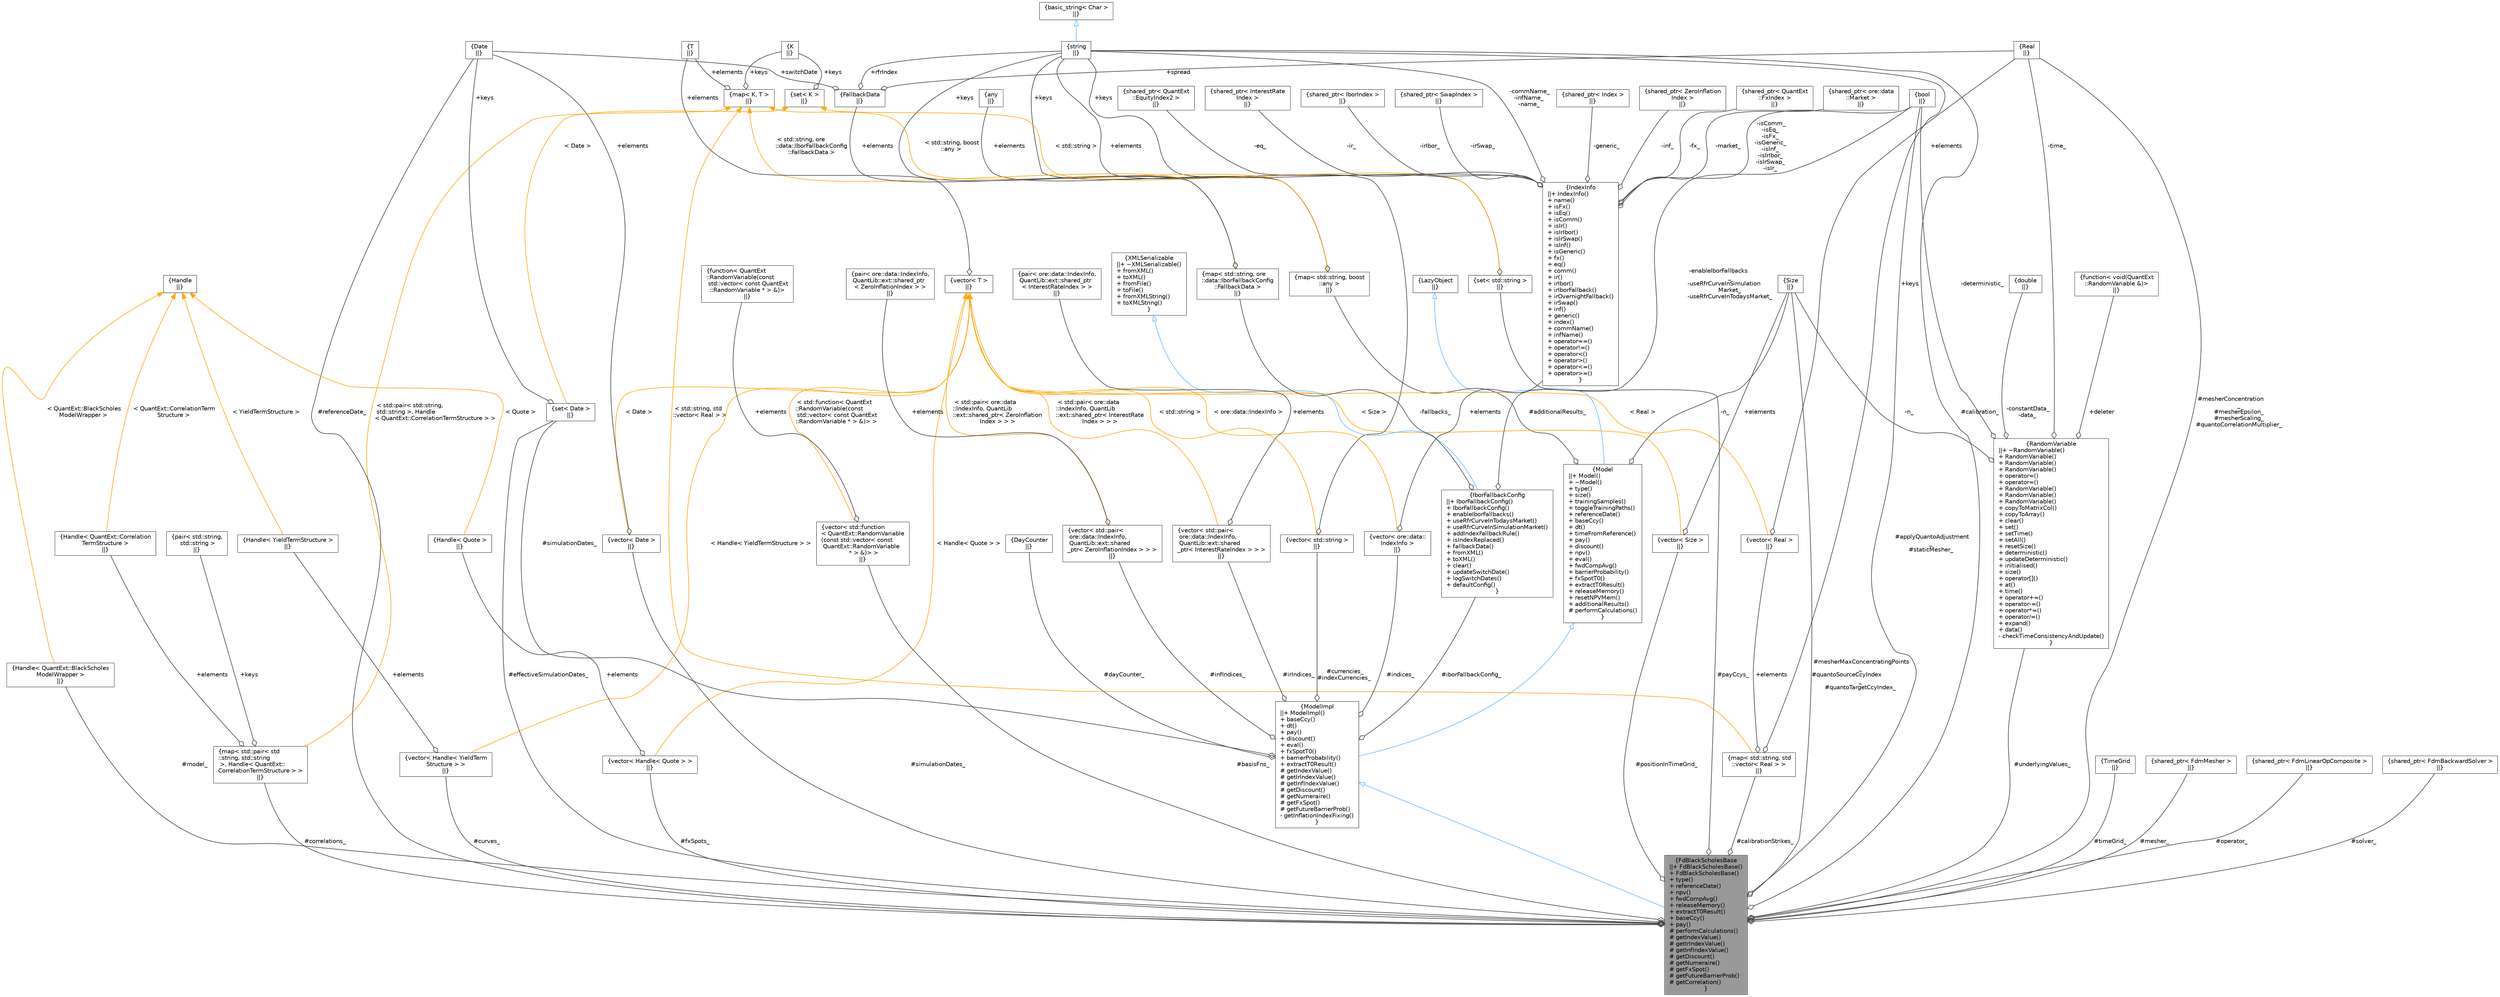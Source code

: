 digraph "FdBlackScholesBase"
{
 // INTERACTIVE_SVG=YES
 // LATEX_PDF_SIZE
  bgcolor="transparent";
  edge [fontname=Helvetica,fontsize=10,labelfontname=Helvetica,labelfontsize=10];
  node [fontname=Helvetica,fontsize=10,shape=box,height=0.2,width=0.4];
  Node1 [label="{FdBlackScholesBase\n||+ FdBlackScholesBase()\l+ FdBlackScholesBase()\l+ type()\l+ referenceDate()\l+ npv()\l+ fwdCompAvg()\l+ releaseMemory()\l+ extractT0Result()\l+ baseCcy()\l+ pay()\l# performCalculations()\l# getIndexValue()\l# getIrIndexValue()\l# getInfIndexValue()\l# getDiscount()\l# getNumeraire()\l# getFxSpot()\l# getFutureBarrierProb()\l# getCorrelation()\l}",height=0.2,width=0.4,color="gray40", fillcolor="grey60", style="filled", fontcolor="black",tooltip=" "];
  Node2 -> Node1 [dir="back",color="steelblue1",style="solid",arrowtail="onormal"];
  Node2 [label="{ModelImpl\n||+ ModelImpl()\l+ baseCcy()\l+ dt()\l+ pay()\l+ discount()\l+ eval()\l+ fxSpotT0()\l+ barrierProbability()\l+ extractT0Result()\l# getIndexValue()\l# getIrIndexValue()\l# getInfIndexValue()\l# getDiscount()\l# getNumeraire()\l# getFxSpot()\l# getFutureBarrierProb()\l- getInflationIndexFixing()\l}",height=0.2,width=0.4,color="gray40", fillcolor="white", style="filled",URL="$classore_1_1data_1_1_model_impl.html",tooltip=" "];
  Node3 -> Node2 [dir="back",color="steelblue1",style="solid",arrowtail="onormal"];
  Node3 [label="{Model\n||+ Model()\l+ ~Model()\l+ type()\l+ size()\l+ trainingSamples()\l+ toggleTrainingPaths()\l+ referenceDate()\l+ baseCcy()\l+ dt()\l+ timeFromReference()\l+ pay()\l+ discount()\l+ npv()\l+ eval()\l+ fwdCompAvg()\l+ barrierProbability()\l+ fxSpotT0()\l+ extractT0Result()\l+ releaseMemory()\l+ resetNPVMem()\l+ additionalResults()\l# performCalculations()\l}",height=0.2,width=0.4,color="gray40", fillcolor="white", style="filled",URL="$classore_1_1data_1_1_model.html",tooltip=" "];
  Node4 -> Node3 [dir="back",color="steelblue1",style="solid",arrowtail="onormal"];
  Node4 [label="{LazyObject\n||}",height=0.2,width=0.4,color="gray40", fillcolor="white", style="filled",URL="$class_lazy_object.html",tooltip=" "];
  Node5 -> Node3 [color="grey25",style="solid",label=" #additionalResults_" ,arrowhead="odiamond"];
  Node5 [label="{map\< std::string, boost\l::any \>\n||}",height=0.2,width=0.4,color="gray40", fillcolor="white", style="filled",tooltip=" "];
  Node6 -> Node5 [color="grey25",style="solid",label=" +keys" ,arrowhead="odiamond"];
  Node6 [label="{string\n||}",height=0.2,width=0.4,color="gray40", fillcolor="white", style="filled",tooltip=" "];
  Node7 -> Node6 [dir="back",color="steelblue1",style="solid",arrowtail="onormal"];
  Node7 [label="{basic_string\< Char \>\n||}",height=0.2,width=0.4,color="gray40", fillcolor="white", style="filled",tooltip=" "];
  Node8 -> Node5 [color="grey25",style="solid",label=" +elements" ,arrowhead="odiamond"];
  Node8 [label="{any\n||}",height=0.2,width=0.4,color="gray40", fillcolor="white", style="filled",tooltip=" "];
  Node9 -> Node5 [dir="back",color="orange",style="solid",label=" \< std::string, boost\l::any \>" ];
  Node9 [label="{map\< K, T \>\n||}",height=0.2,width=0.4,color="gray40", fillcolor="white", style="filled",tooltip=" "];
  Node10 -> Node9 [color="grey25",style="solid",label=" +keys" ,arrowhead="odiamond"];
  Node10 [label="{K\n||}",height=0.2,width=0.4,color="gray40", fillcolor="white", style="filled",tooltip=" "];
  Node11 -> Node9 [color="grey25",style="solid",label=" +elements" ,arrowhead="odiamond"];
  Node11 [label="{T\n||}",height=0.2,width=0.4,color="gray40", fillcolor="white", style="filled",tooltip=" "];
  Node12 -> Node3 [color="grey25",style="solid",label=" -n_" ,arrowhead="odiamond"];
  Node12 [label="{Size\n||}",height=0.2,width=0.4,color="gray40", fillcolor="white", style="filled",tooltip=" "];
  Node13 -> Node2 [color="grey25",style="solid",label=" #dayCounter_" ,arrowhead="odiamond"];
  Node13 [label="{DayCounter\n||}",height=0.2,width=0.4,color="gray40", fillcolor="white", style="filled",tooltip=" "];
  Node14 -> Node2 [color="grey25",style="solid",label=" #currencies_\n#indexCurrencies_" ,arrowhead="odiamond"];
  Node14 [label="{vector\< std::string \>\n||}",height=0.2,width=0.4,color="gray40", fillcolor="white", style="filled",tooltip=" "];
  Node6 -> Node14 [color="grey25",style="solid",label=" +elements" ,arrowhead="odiamond"];
  Node15 -> Node14 [dir="back",color="orange",style="solid",label=" \< std::string \>" ];
  Node15 [label="{vector\< T \>\n||}",height=0.2,width=0.4,color="gray40", fillcolor="white", style="filled",tooltip=" "];
  Node11 -> Node15 [color="grey25",style="solid",label=" +elements" ,arrowhead="odiamond"];
  Node16 -> Node2 [color="grey25",style="solid",label=" #simulationDates_" ,arrowhead="odiamond"];
  Node16 [label="{set\< Date \>\n||}",height=0.2,width=0.4,color="gray40", fillcolor="white", style="filled",tooltip=" "];
  Node17 -> Node16 [color="grey25",style="solid",label=" +keys" ,arrowhead="odiamond"];
  Node17 [label="{Date\n||}",height=0.2,width=0.4,color="gray40", fillcolor="white", style="filled",tooltip=" "];
  Node18 -> Node16 [dir="back",color="orange",style="solid",label=" \< Date \>" ];
  Node18 [label="{set\< K \>\n||}",height=0.2,width=0.4,color="gray40", fillcolor="white", style="filled",tooltip=" "];
  Node10 -> Node18 [color="grey25",style="solid",label=" +keys" ,arrowhead="odiamond"];
  Node19 -> Node2 [color="grey25",style="solid",label=" #iborFallbackConfig_" ,arrowhead="odiamond"];
  Node19 [label="{IborFallbackConfig\n||+ IborFallbackConfig()\l+ IborFallbackConfig()\l+ enableIborFallbacks()\l+ useRfrCurveInTodaysMarket()\l+ useRfrCurveInSimulationMarket()\l+ addIndexFallbackRule()\l+ isIndexReplaced()\l+ fallbackData()\l+ fromXML()\l+ toXML()\l+ clear()\l+ updateSwitchDate()\l+ logSwitchDates()\l+ defaultConfig()\l}",height=0.2,width=0.4,color="gray40", fillcolor="white", style="filled",URL="$classore_1_1data_1_1_ibor_fallback_config.html",tooltip=" "];
  Node20 -> Node19 [dir="back",color="steelblue1",style="solid",arrowtail="onormal"];
  Node20 [label="{XMLSerializable\n||+ ~XMLSerializable()\l+ fromXML()\l+ toXML()\l+ fromFile()\l+ toFile()\l+ fromXMLString()\l+ toXMLString()\l}",height=0.2,width=0.4,color="gray40", fillcolor="white", style="filled",URL="$classore_1_1data_1_1_x_m_l_serializable.html",tooltip="Base class for all serializable classes."];
  Node21 -> Node19 [color="grey25",style="solid",label=" -enableIborFallbacks\l_\n-useRfrCurveInSimulation\lMarket_\n-useRfrCurveInTodaysMarket_" ,arrowhead="odiamond"];
  Node21 [label="{bool\n||}",height=0.2,width=0.4,color="gray40", fillcolor="white", style="filled",URL="$classbool.html",tooltip=" "];
  Node22 -> Node19 [color="grey25",style="solid",label=" -fallbacks_" ,arrowhead="odiamond"];
  Node22 [label="{map\< std::string, ore\l::data::IborFallbackConfig\l::FallbackData \>\n||}",height=0.2,width=0.4,color="gray40", fillcolor="white", style="filled",tooltip=" "];
  Node6 -> Node22 [color="grey25",style="solid",label=" +keys" ,arrowhead="odiamond"];
  Node23 -> Node22 [color="grey25",style="solid",label=" +elements" ,arrowhead="odiamond"];
  Node23 [label="{FallbackData\n||}",height=0.2,width=0.4,color="gray40", fillcolor="white", style="filled",URL="$structore_1_1data_1_1_ibor_fallback_config_1_1_fallback_data.html",tooltip=" "];
  Node6 -> Node23 [color="grey25",style="solid",label=" +rfrIndex" ,arrowhead="odiamond"];
  Node24 -> Node23 [color="grey25",style="solid",label=" +spread" ,arrowhead="odiamond"];
  Node24 [label="{Real\n||}",height=0.2,width=0.4,color="gray40", fillcolor="white", style="filled",tooltip=" "];
  Node17 -> Node23 [color="grey25",style="solid",label=" +switchDate" ,arrowhead="odiamond"];
  Node9 -> Node22 [dir="back",color="orange",style="solid",label=" \< std::string, ore\l::data::IborFallbackConfig\l::FallbackData \>" ];
  Node25 -> Node2 [color="grey25",style="solid",label=" #irIndices_" ,arrowhead="odiamond"];
  Node25 [label="{vector\< std::pair\<\l ore::data::IndexInfo,\l QuantLib::ext::shared\l_ptr\< InterestRateIndex \> \> \>\n||}",height=0.2,width=0.4,color="gray40", fillcolor="white", style="filled",tooltip=" "];
  Node26 -> Node25 [color="grey25",style="solid",label=" +elements" ,arrowhead="odiamond"];
  Node26 [label="{pair\< ore::data::IndexInfo,\l QuantLib::ext::shared_ptr\l\< InterestRateIndex \> \>\n||}",height=0.2,width=0.4,color="gray40", fillcolor="white", style="filled",tooltip=" "];
  Node15 -> Node25 [dir="back",color="orange",style="solid",label=" \< std::pair\< ore::data\l::IndexInfo, QuantLib\l::ext::shared_ptr\< InterestRate\lIndex \> \> \>" ];
  Node27 -> Node2 [color="grey25",style="solid",label=" #infIndices_" ,arrowhead="odiamond"];
  Node27 [label="{vector\< std::pair\<\l ore::data::IndexInfo,\l QuantLib::ext::shared\l_ptr\< ZeroInflationIndex \> \> \>\n||}",height=0.2,width=0.4,color="gray40", fillcolor="white", style="filled",tooltip=" "];
  Node28 -> Node27 [color="grey25",style="solid",label=" +elements" ,arrowhead="odiamond"];
  Node28 [label="{pair\< ore::data::IndexInfo,\l QuantLib::ext::shared_ptr\l\< ZeroInflationIndex \> \>\n||}",height=0.2,width=0.4,color="gray40", fillcolor="white", style="filled",tooltip=" "];
  Node15 -> Node27 [dir="back",color="orange",style="solid",label=" \< std::pair\< ore::data\l::IndexInfo, QuantLib\l::ext::shared_ptr\< ZeroInflation\lIndex \> \> \>" ];
  Node29 -> Node2 [color="grey25",style="solid",label=" #indices_" ,arrowhead="odiamond"];
  Node29 [label="{vector\< ore::data::\lIndexInfo \>\n||}",height=0.2,width=0.4,color="gray40", fillcolor="white", style="filled",tooltip=" "];
  Node30 -> Node29 [color="grey25",style="solid",label=" +elements" ,arrowhead="odiamond"];
  Node30 [label="{IndexInfo\n||+ IndexInfo()\l+ name()\l+ isFx()\l+ isEq()\l+ isComm()\l+ isIr()\l+ isIrIbor()\l+ isIrSwap()\l+ isInf()\l+ isGeneric()\l+ fx()\l+ eq()\l+ comm()\l+ ir()\l+ irIbor()\l+ irIborFallback()\l+ irOvernightFallback()\l+ irSwap()\l+ inf()\l+ generic()\l+ index()\l+ commName()\l+ infName()\l+ operator==()\l+ operator!=()\l+ operator\<()\l+ operator\>()\l+ operator\<=()\l+ operator\>=()\l}",height=0.2,width=0.4,color="gray40", fillcolor="white", style="filled",URL="$classore_1_1data_1_1_index_info.html",tooltip=" "];
  Node6 -> Node30 [color="grey25",style="solid",label=" -commName_\n-infName_\n-name_" ,arrowhead="odiamond"];
  Node31 -> Node30 [color="grey25",style="solid",label=" -market_" ,arrowhead="odiamond"];
  Node31 [label="{shared_ptr\< ore::data\l::Market \>\n||}",height=0.2,width=0.4,color="gray40", fillcolor="white", style="filled",tooltip=" "];
  Node21 -> Node30 [color="grey25",style="solid",label=" -isComm_\n-isEq_\n-isFx_\n-isGeneric_\n-isInf_\n-isIrIbor_\n-isIrSwap_\n-isIr_" ,arrowhead="odiamond"];
  Node32 -> Node30 [color="grey25",style="solid",label=" -fx_" ,arrowhead="odiamond"];
  Node32 [label="{shared_ptr\< QuantExt\l::FxIndex \>\n||}",height=0.2,width=0.4,color="gray40", fillcolor="white", style="filled",tooltip=" "];
  Node33 -> Node30 [color="grey25",style="solid",label=" -eq_" ,arrowhead="odiamond"];
  Node33 [label="{shared_ptr\< QuantExt\l::EquityIndex2 \>\n||}",height=0.2,width=0.4,color="gray40", fillcolor="white", style="filled",tooltip=" "];
  Node34 -> Node30 [color="grey25",style="solid",label=" -ir_" ,arrowhead="odiamond"];
  Node34 [label="{shared_ptr\< InterestRate\lIndex \>\n||}",height=0.2,width=0.4,color="gray40", fillcolor="white", style="filled",tooltip=" "];
  Node35 -> Node30 [color="grey25",style="solid",label=" -irIbor_" ,arrowhead="odiamond"];
  Node35 [label="{shared_ptr\< IborIndex \>\n||}",height=0.2,width=0.4,color="gray40", fillcolor="white", style="filled",tooltip=" "];
  Node36 -> Node30 [color="grey25",style="solid",label=" -irSwap_" ,arrowhead="odiamond"];
  Node36 [label="{shared_ptr\< SwapIndex \>\n||}",height=0.2,width=0.4,color="gray40", fillcolor="white", style="filled",tooltip=" "];
  Node37 -> Node30 [color="grey25",style="solid",label=" -inf_" ,arrowhead="odiamond"];
  Node37 [label="{shared_ptr\< ZeroInflation\lIndex \>\n||}",height=0.2,width=0.4,color="gray40", fillcolor="white", style="filled",tooltip=" "];
  Node38 -> Node30 [color="grey25",style="solid",label=" -generic_" ,arrowhead="odiamond"];
  Node38 [label="{shared_ptr\< Index \>\n||}",height=0.2,width=0.4,color="gray40", fillcolor="white", style="filled",tooltip=" "];
  Node15 -> Node29 [dir="back",color="orange",style="solid",label=" \< ore::data::IndexInfo \>" ];
  Node39 -> Node1 [color="grey25",style="solid",label=" #curves_" ,arrowhead="odiamond"];
  Node39 [label="{vector\< Handle\< YieldTerm\lStructure \> \>\n||}",height=0.2,width=0.4,color="gray40", fillcolor="white", style="filled",tooltip=" "];
  Node40 -> Node39 [color="grey25",style="solid",label=" +elements" ,arrowhead="odiamond"];
  Node40 [label="{Handle\< YieldTermStructure \>\n||}",height=0.2,width=0.4,color="gray40", fillcolor="white", style="filled",tooltip=" "];
  Node41 -> Node40 [dir="back",color="orange",style="solid",label=" \< YieldTermStructure \>" ];
  Node41 [label="{Handle\n||}",height=0.2,width=0.4,color="gray40", fillcolor="white", style="filled",tooltip=" "];
  Node15 -> Node39 [dir="back",color="orange",style="solid",label=" \< Handle\< YieldTermStructure \> \>" ];
  Node42 -> Node1 [color="grey25",style="solid",label=" #fxSpots_" ,arrowhead="odiamond"];
  Node42 [label="{vector\< Handle\< Quote \> \>\n||}",height=0.2,width=0.4,color="gray40", fillcolor="white", style="filled",tooltip=" "];
  Node43 -> Node42 [color="grey25",style="solid",label=" +elements" ,arrowhead="odiamond"];
  Node43 [label="{Handle\< Quote \>\n||}",height=0.2,width=0.4,color="gray40", fillcolor="white", style="filled",tooltip=" "];
  Node41 -> Node43 [dir="back",color="orange",style="solid",label=" \< Quote \>" ];
  Node15 -> Node42 [dir="back",color="orange",style="solid",label=" \< Handle\< Quote \> \>" ];
  Node44 -> Node1 [color="grey25",style="solid",label=" #payCcys_" ,arrowhead="odiamond"];
  Node44 [label="{set\< std::string \>\n||}",height=0.2,width=0.4,color="gray40", fillcolor="white", style="filled",tooltip=" "];
  Node6 -> Node44 [color="grey25",style="solid",label=" +keys" ,arrowhead="odiamond"];
  Node18 -> Node44 [dir="back",color="orange",style="solid",label=" \< std::string \>" ];
  Node45 -> Node1 [color="grey25",style="solid",label=" #model_" ,arrowhead="odiamond"];
  Node45 [label="{Handle\< QuantExt::BlackScholes\lModelWrapper \>\n||}",height=0.2,width=0.4,color="gray40", fillcolor="white", style="filled",tooltip=" "];
  Node41 -> Node45 [dir="back",color="orange",style="solid",label=" \< QuantExt::BlackScholes\lModelWrapper \>" ];
  Node46 -> Node1 [color="grey25",style="solid",label=" #correlations_" ,arrowhead="odiamond"];
  Node46 [label="{map\< std::pair\< std\l::string, std::string\l \>, Handle\< QuantExt::\lCorrelationTermStructure \> \>\n||}",height=0.2,width=0.4,color="gray40", fillcolor="white", style="filled",tooltip=" "];
  Node47 -> Node46 [color="grey25",style="solid",label=" +keys" ,arrowhead="odiamond"];
  Node47 [label="{pair\< std::string,\l std::string \>\n||}",height=0.2,width=0.4,color="gray40", fillcolor="white", style="filled",tooltip=" "];
  Node48 -> Node46 [color="grey25",style="solid",label=" +elements" ,arrowhead="odiamond"];
  Node48 [label="{Handle\< QuantExt::Correlation\lTermStructure \>\n||}",height=0.2,width=0.4,color="gray40", fillcolor="white", style="filled",tooltip=" "];
  Node41 -> Node48 [dir="back",color="orange",style="solid",label=" \< QuantExt::CorrelationTerm\lStructure \>" ];
  Node9 -> Node46 [dir="back",color="orange",style="solid",label=" \< std::pair\< std::string,\l std::string \>, Handle\l\< QuantExt::CorrelationTermStructure \> \>" ];
  Node49 -> Node1 [color="grey25",style="solid",label=" #simulationDates_" ,arrowhead="odiamond"];
  Node49 [label="{vector\< Date \>\n||}",height=0.2,width=0.4,color="gray40", fillcolor="white", style="filled",tooltip=" "];
  Node17 -> Node49 [color="grey25",style="solid",label=" +elements" ,arrowhead="odiamond"];
  Node15 -> Node49 [dir="back",color="orange",style="solid",label=" \< Date \>" ];
  Node6 -> Node1 [color="grey25",style="solid",label=" #calibration_" ,arrowhead="odiamond"];
  Node50 -> Node1 [color="grey25",style="solid",label=" #calibrationStrikes_" ,arrowhead="odiamond"];
  Node50 [label="{map\< std::string, std\l::vector\< Real \> \>\n||}",height=0.2,width=0.4,color="gray40", fillcolor="white", style="filled",tooltip=" "];
  Node6 -> Node50 [color="grey25",style="solid",label=" +keys" ,arrowhead="odiamond"];
  Node51 -> Node50 [color="grey25",style="solid",label=" +elements" ,arrowhead="odiamond"];
  Node51 [label="{vector\< Real \>\n||}",height=0.2,width=0.4,color="gray40", fillcolor="white", style="filled",tooltip=" "];
  Node24 -> Node51 [color="grey25",style="solid",label=" +elements" ,arrowhead="odiamond"];
  Node15 -> Node51 [dir="back",color="orange",style="solid",label=" \< Real \>" ];
  Node9 -> Node50 [dir="back",color="orange",style="solid",label=" \< std::string, std\l::vector\< Real \> \>" ];
  Node24 -> Node1 [color="grey25",style="solid",label=" #mesherConcentration\l_\n#mesherEpsilon_\n#mesherScaling_\n#quantoCorrelationMultiplier_" ,arrowhead="odiamond"];
  Node12 -> Node1 [color="grey25",style="solid",label=" #mesherMaxConcentratingPoints\l_\n#quantoSourceCcyIndex\l_\n#quantoTargetCcyIndex_" ,arrowhead="odiamond"];
  Node21 -> Node1 [color="grey25",style="solid",label=" #applyQuantoAdjustment\l_\n#staticMesher_" ,arrowhead="odiamond"];
  Node52 -> Node1 [color="grey25",style="solid",label=" #basisFns_" ,arrowhead="odiamond"];
  Node52 [label="{vector\< std::function\l\< QuantExt::RandomVariable\l(const std::vector\< const\l QuantExt::RandomVariable\l * \> &)\> \>\n||}",height=0.2,width=0.4,color="gray40", fillcolor="white", style="filled",tooltip=" "];
  Node53 -> Node52 [color="grey25",style="solid",label=" +elements" ,arrowhead="odiamond"];
  Node53 [label="{function\< QuantExt\l::RandomVariable(const\l std::vector\< const QuantExt\l::RandomVariable * \> &)\>\n||}",height=0.2,width=0.4,color="gray40", fillcolor="white", style="filled",tooltip=" "];
  Node15 -> Node52 [dir="back",color="orange",style="solid",label=" \< std::function\< QuantExt\l::RandomVariable(const\l std::vector\< const QuantExt\l::RandomVariable * \> &)\> \>" ];
  Node17 -> Node1 [color="grey25",style="solid",label=" #referenceDate_" ,arrowhead="odiamond"];
  Node16 -> Node1 [color="grey25",style="solid",label=" #effectiveSimulationDates_" ,arrowhead="odiamond"];
  Node54 -> Node1 [color="grey25",style="solid",label=" #timeGrid_" ,arrowhead="odiamond"];
  Node54 [label="{TimeGrid\n||}",height=0.2,width=0.4,color="gray40", fillcolor="white", style="filled",tooltip=" "];
  Node55 -> Node1 [color="grey25",style="solid",label=" #positionInTimeGrid_" ,arrowhead="odiamond"];
  Node55 [label="{vector\< Size \>\n||}",height=0.2,width=0.4,color="gray40", fillcolor="white", style="filled",tooltip=" "];
  Node12 -> Node55 [color="grey25",style="solid",label=" +elements" ,arrowhead="odiamond"];
  Node15 -> Node55 [dir="back",color="orange",style="solid",label=" \< Size \>" ];
  Node56 -> Node1 [color="grey25",style="solid",label=" #mesher_" ,arrowhead="odiamond"];
  Node56 [label="{shared_ptr\< FdmMesher \>\n||}",height=0.2,width=0.4,color="gray40", fillcolor="white", style="filled",tooltip=" "];
  Node57 -> Node1 [color="grey25",style="solid",label=" #operator_" ,arrowhead="odiamond"];
  Node57 [label="{shared_ptr\< FdmLinearOpComposite \>\n||}",height=0.2,width=0.4,color="gray40", fillcolor="white", style="filled",tooltip=" "];
  Node58 -> Node1 [color="grey25",style="solid",label=" #solver_" ,arrowhead="odiamond"];
  Node58 [label="{shared_ptr\< FdmBackwardSolver \>\n||}",height=0.2,width=0.4,color="gray40", fillcolor="white", style="filled",tooltip=" "];
  Node59 -> Node1 [color="grey25",style="solid",label=" #underlyingValues_" ,arrowhead="odiamond"];
  Node59 [label="{RandomVariable\n||+ ~RandomVariable()\l+ RandomVariable()\l+ RandomVariable()\l+ RandomVariable()\l+ operator=()\l+ operator=()\l+ RandomVariable()\l+ RandomVariable()\l+ RandomVariable()\l+ copyToMatrixCol()\l+ copyToArray()\l+ clear()\l+ set()\l+ setTime()\l+ setAll()\l+ resetSize()\l+ deterministic()\l+ updateDeterministic()\l+ initialised()\l+ size()\l+ operator[]()\l+ at()\l+ time()\l+ operator+=()\l+ operator-=()\l+ operator*=()\l+ operator/=()\l+ expand()\l+ data()\l- checkTimeConsistencyAndUpdate()\l}",height=0.2,width=0.4,color="gray40", fillcolor="white", style="filled",URL="C:/dev/ORE/documentation/QuantExt/doc/quantext.tag$struct_quant_ext_1_1_random_variable.html",tooltip=" "];
  Node60 -> Node59 [color="grey25",style="solid",label=" +deleter" ,arrowhead="odiamond"];
  Node60 [label="{function\< void(QuantExt\l::RandomVariable &)\>\n||}",height=0.2,width=0.4,color="gray40", fillcolor="white", style="filled",tooltip=" "];
  Node12 -> Node59 [color="grey25",style="solid",label=" -n_" ,arrowhead="odiamond"];
  Node61 -> Node59 [color="grey25",style="solid",label=" -constantData_\n-data_" ,arrowhead="odiamond"];
  Node61 [label="{double\n||}",height=0.2,width=0.4,color="gray40", fillcolor="white", style="filled",tooltip=" "];
  Node21 -> Node59 [color="grey25",style="solid",label=" -deterministic_" ,arrowhead="odiamond"];
  Node24 -> Node59 [color="grey25",style="solid",label=" -time_" ,arrowhead="odiamond"];
}
